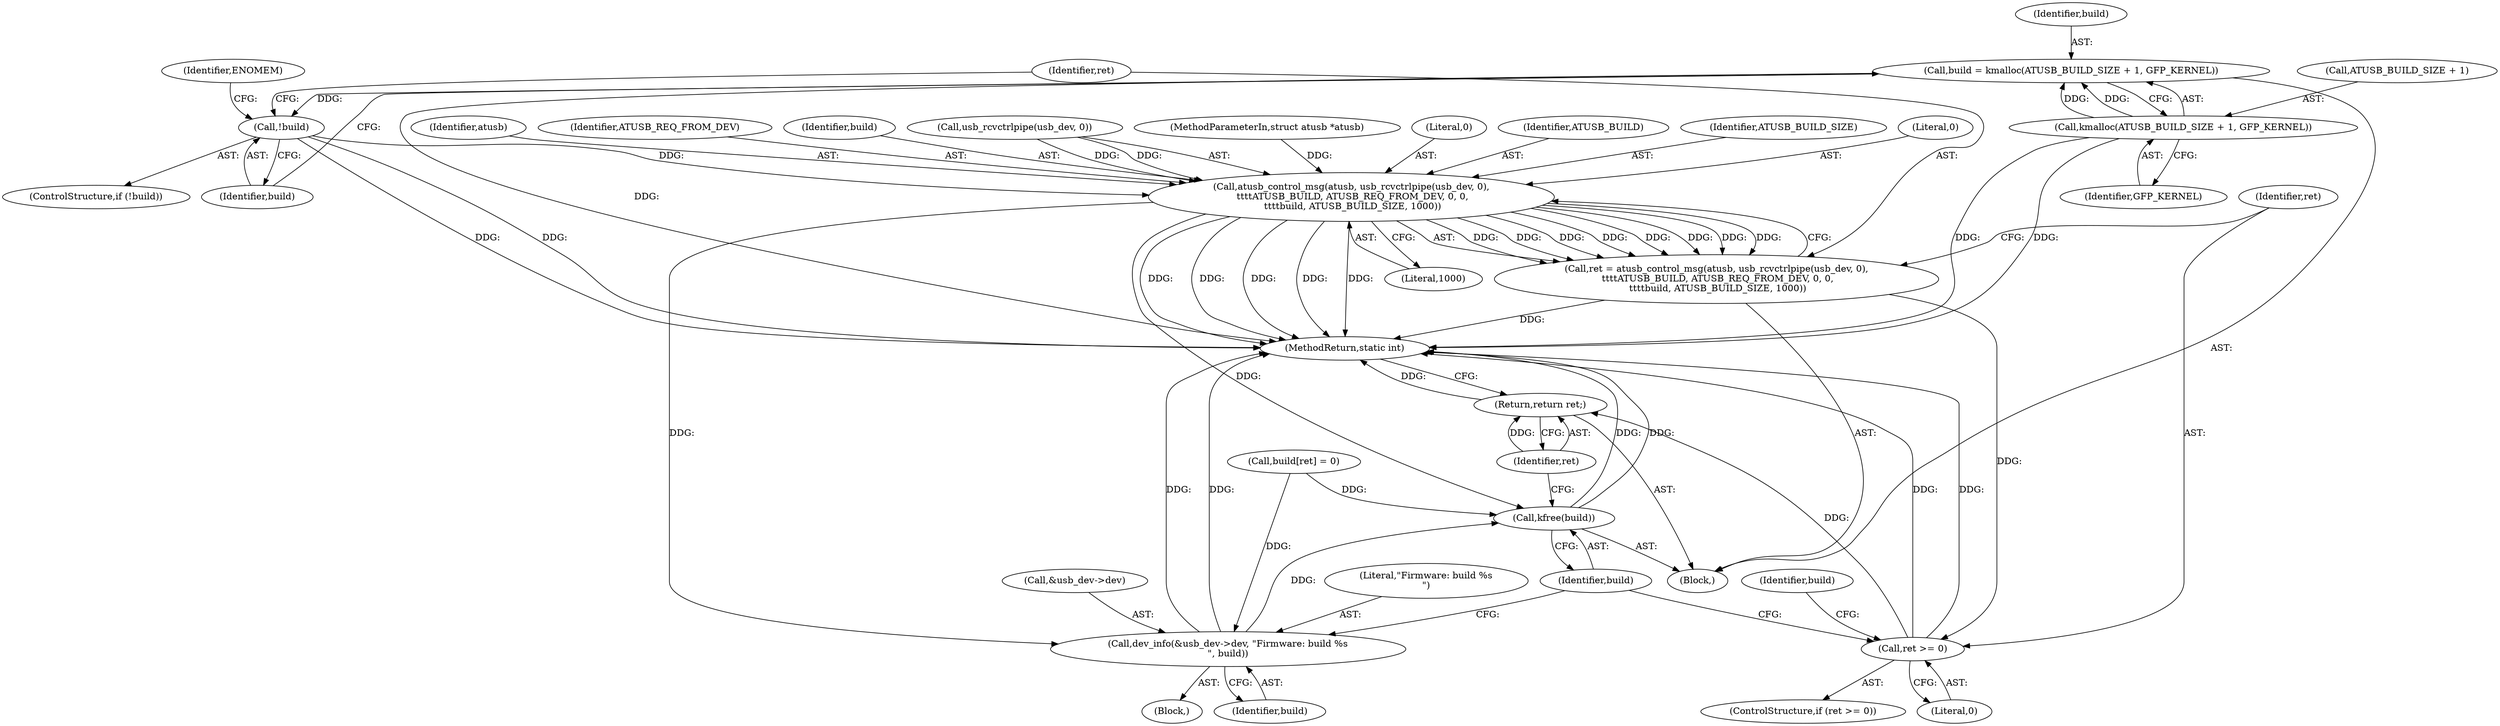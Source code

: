 digraph "0_linux_05a974efa4bdf6e2a150e3f27dc6fcf0a9ad5655@API" {
"1000111" [label="(Call,build = kmalloc(ATUSB_BUILD_SIZE + 1, GFP_KERNEL))"];
"1000113" [label="(Call,kmalloc(ATUSB_BUILD_SIZE + 1, GFP_KERNEL))"];
"1000119" [label="(Call,!build)"];
"1000126" [label="(Call,atusb_control_msg(atusb, usb_rcvctrlpipe(usb_dev, 0),\n \t\t\t\tATUSB_BUILD, ATUSB_REQ_FROM_DEV, 0, 0,\n \t\t\t\tbuild, ATUSB_BUILD_SIZE, 1000))"];
"1000124" [label="(Call,ret = atusb_control_msg(atusb, usb_rcvctrlpipe(usb_dev, 0),\n \t\t\t\tATUSB_BUILD, ATUSB_REQ_FROM_DEV, 0, 0,\n \t\t\t\tbuild, ATUSB_BUILD_SIZE, 1000))"];
"1000139" [label="(Call,ret >= 0)"];
"1000157" [label="(Return,return ret;)"];
"1000148" [label="(Call,dev_info(&usb_dev->dev, \"Firmware: build %s\n\", build))"];
"1000155" [label="(Call,kfree(build))"];
"1000123" [label="(Identifier,ENOMEM)"];
"1000113" [label="(Call,kmalloc(ATUSB_BUILD_SIZE + 1, GFP_KERNEL))"];
"1000131" [label="(Identifier,ATUSB_BUILD)"];
"1000145" [label="(Identifier,build)"];
"1000140" [label="(Identifier,ret)"];
"1000142" [label="(Block,)"];
"1000119" [label="(Call,!build)"];
"1000137" [label="(Literal,1000)"];
"1000155" [label="(Call,kfree(build))"];
"1000124" [label="(Call,ret = atusb_control_msg(atusb, usb_rcvctrlpipe(usb_dev, 0),\n \t\t\t\tATUSB_BUILD, ATUSB_REQ_FROM_DEV, 0, 0,\n \t\t\t\tbuild, ATUSB_BUILD_SIZE, 1000))"];
"1000136" [label="(Identifier,ATUSB_BUILD_SIZE)"];
"1000143" [label="(Call,build[ret] = 0)"];
"1000114" [label="(Call,ATUSB_BUILD_SIZE + 1)"];
"1000126" [label="(Call,atusb_control_msg(atusb, usb_rcvctrlpipe(usb_dev, 0),\n \t\t\t\tATUSB_BUILD, ATUSB_REQ_FROM_DEV, 0, 0,\n \t\t\t\tbuild, ATUSB_BUILD_SIZE, 1000))"];
"1000134" [label="(Literal,0)"];
"1000127" [label="(Identifier,atusb)"];
"1000159" [label="(MethodReturn,static int)"];
"1000125" [label="(Identifier,ret)"];
"1000148" [label="(Call,dev_info(&usb_dev->dev, \"Firmware: build %s\n\", build))"];
"1000138" [label="(ControlStructure,if (ret >= 0))"];
"1000111" [label="(Call,build = kmalloc(ATUSB_BUILD_SIZE + 1, GFP_KERNEL))"];
"1000117" [label="(Identifier,GFP_KERNEL)"];
"1000132" [label="(Identifier,ATUSB_REQ_FROM_DEV)"];
"1000135" [label="(Identifier,build)"];
"1000157" [label="(Return,return ret;)"];
"1000128" [label="(Call,usb_rcvctrlpipe(usb_dev, 0))"];
"1000158" [label="(Identifier,ret)"];
"1000112" [label="(Identifier,build)"];
"1000139" [label="(Call,ret >= 0)"];
"1000153" [label="(Literal,\"Firmware: build %s\n\")"];
"1000120" [label="(Identifier,build)"];
"1000101" [label="(MethodParameterIn,struct atusb *atusb)"];
"1000156" [label="(Identifier,build)"];
"1000149" [label="(Call,&usb_dev->dev)"];
"1000141" [label="(Literal,0)"];
"1000133" [label="(Literal,0)"];
"1000154" [label="(Identifier,build)"];
"1000118" [label="(ControlStructure,if (!build))"];
"1000102" [label="(Block,)"];
"1000111" -> "1000102"  [label="AST: "];
"1000111" -> "1000113"  [label="CFG: "];
"1000112" -> "1000111"  [label="AST: "];
"1000113" -> "1000111"  [label="AST: "];
"1000120" -> "1000111"  [label="CFG: "];
"1000111" -> "1000159"  [label="DDG: "];
"1000113" -> "1000111"  [label="DDG: "];
"1000113" -> "1000111"  [label="DDG: "];
"1000111" -> "1000119"  [label="DDG: "];
"1000113" -> "1000117"  [label="CFG: "];
"1000114" -> "1000113"  [label="AST: "];
"1000117" -> "1000113"  [label="AST: "];
"1000113" -> "1000159"  [label="DDG: "];
"1000113" -> "1000159"  [label="DDG: "];
"1000119" -> "1000118"  [label="AST: "];
"1000119" -> "1000120"  [label="CFG: "];
"1000120" -> "1000119"  [label="AST: "];
"1000123" -> "1000119"  [label="CFG: "];
"1000125" -> "1000119"  [label="CFG: "];
"1000119" -> "1000159"  [label="DDG: "];
"1000119" -> "1000159"  [label="DDG: "];
"1000119" -> "1000126"  [label="DDG: "];
"1000126" -> "1000124"  [label="AST: "];
"1000126" -> "1000137"  [label="CFG: "];
"1000127" -> "1000126"  [label="AST: "];
"1000128" -> "1000126"  [label="AST: "];
"1000131" -> "1000126"  [label="AST: "];
"1000132" -> "1000126"  [label="AST: "];
"1000133" -> "1000126"  [label="AST: "];
"1000134" -> "1000126"  [label="AST: "];
"1000135" -> "1000126"  [label="AST: "];
"1000136" -> "1000126"  [label="AST: "];
"1000137" -> "1000126"  [label="AST: "];
"1000124" -> "1000126"  [label="CFG: "];
"1000126" -> "1000159"  [label="DDG: "];
"1000126" -> "1000159"  [label="DDG: "];
"1000126" -> "1000159"  [label="DDG: "];
"1000126" -> "1000159"  [label="DDG: "];
"1000126" -> "1000159"  [label="DDG: "];
"1000126" -> "1000124"  [label="DDG: "];
"1000126" -> "1000124"  [label="DDG: "];
"1000126" -> "1000124"  [label="DDG: "];
"1000126" -> "1000124"  [label="DDG: "];
"1000126" -> "1000124"  [label="DDG: "];
"1000126" -> "1000124"  [label="DDG: "];
"1000126" -> "1000124"  [label="DDG: "];
"1000126" -> "1000124"  [label="DDG: "];
"1000101" -> "1000126"  [label="DDG: "];
"1000128" -> "1000126"  [label="DDG: "];
"1000128" -> "1000126"  [label="DDG: "];
"1000126" -> "1000148"  [label="DDG: "];
"1000126" -> "1000155"  [label="DDG: "];
"1000124" -> "1000102"  [label="AST: "];
"1000125" -> "1000124"  [label="AST: "];
"1000140" -> "1000124"  [label="CFG: "];
"1000124" -> "1000159"  [label="DDG: "];
"1000124" -> "1000139"  [label="DDG: "];
"1000139" -> "1000138"  [label="AST: "];
"1000139" -> "1000141"  [label="CFG: "];
"1000140" -> "1000139"  [label="AST: "];
"1000141" -> "1000139"  [label="AST: "];
"1000145" -> "1000139"  [label="CFG: "];
"1000156" -> "1000139"  [label="CFG: "];
"1000139" -> "1000159"  [label="DDG: "];
"1000139" -> "1000159"  [label="DDG: "];
"1000139" -> "1000157"  [label="DDG: "];
"1000157" -> "1000102"  [label="AST: "];
"1000157" -> "1000158"  [label="CFG: "];
"1000158" -> "1000157"  [label="AST: "];
"1000159" -> "1000157"  [label="CFG: "];
"1000157" -> "1000159"  [label="DDG: "];
"1000158" -> "1000157"  [label="DDG: "];
"1000148" -> "1000142"  [label="AST: "];
"1000148" -> "1000154"  [label="CFG: "];
"1000149" -> "1000148"  [label="AST: "];
"1000153" -> "1000148"  [label="AST: "];
"1000154" -> "1000148"  [label="AST: "];
"1000156" -> "1000148"  [label="CFG: "];
"1000148" -> "1000159"  [label="DDG: "];
"1000148" -> "1000159"  [label="DDG: "];
"1000143" -> "1000148"  [label="DDG: "];
"1000148" -> "1000155"  [label="DDG: "];
"1000155" -> "1000102"  [label="AST: "];
"1000155" -> "1000156"  [label="CFG: "];
"1000156" -> "1000155"  [label="AST: "];
"1000158" -> "1000155"  [label="CFG: "];
"1000155" -> "1000159"  [label="DDG: "];
"1000155" -> "1000159"  [label="DDG: "];
"1000143" -> "1000155"  [label="DDG: "];
}

